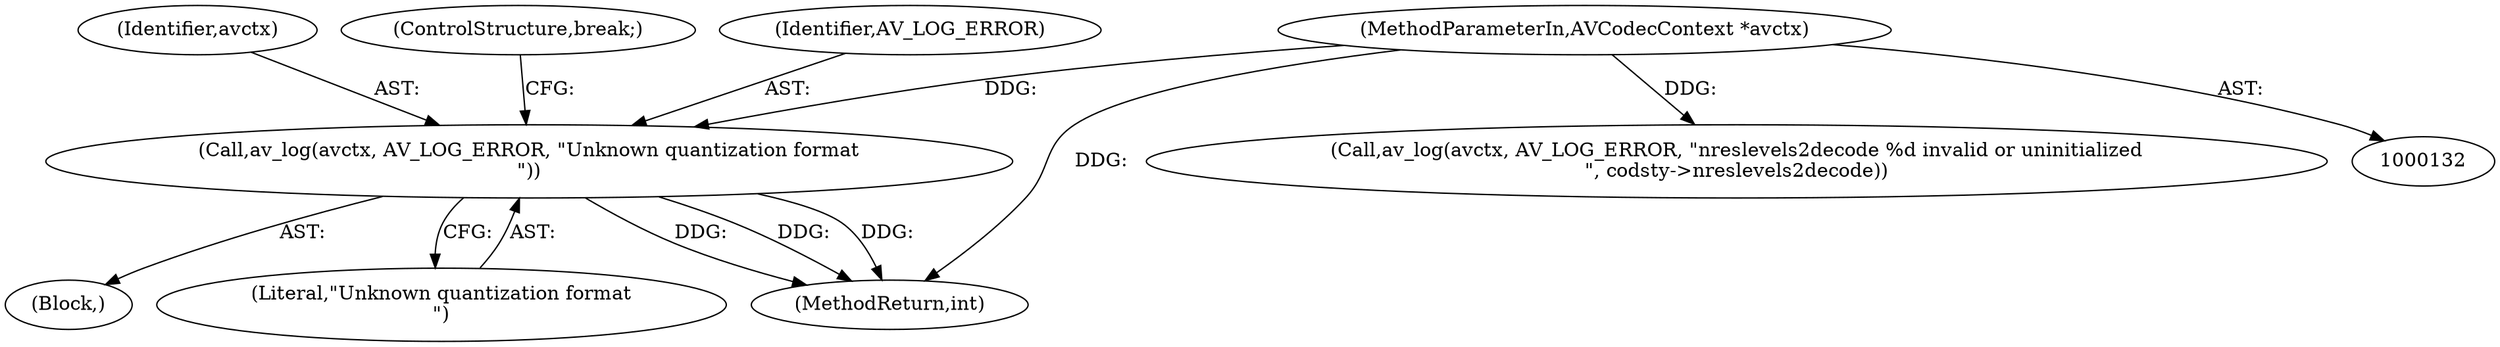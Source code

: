 digraph "0_FFmpeg_912ce9dd2080c5837285a471d750fa311e09b555_0@pointer" {
"1000635" [label="(Call,av_log(avctx, AV_LOG_ERROR, \"Unknown quantization format\n\"))"];
"1000139" [label="(MethodParameterIn,AVCodecContext *avctx)"];
"1000636" [label="(Identifier,avctx)"];
"1000639" [label="(ControlStructure,break;)"];
"1000160" [label="(Call,av_log(avctx, AV_LOG_ERROR, \"nreslevels2decode %d invalid or uninitialized\n\", codsty->nreslevels2decode))"];
"1000637" [label="(Identifier,AV_LOG_ERROR)"];
"1000548" [label="(Block,)"];
"1000638" [label="(Literal,\"Unknown quantization format\n\")"];
"1001573" [label="(MethodReturn,int)"];
"1000635" [label="(Call,av_log(avctx, AV_LOG_ERROR, \"Unknown quantization format\n\"))"];
"1000139" [label="(MethodParameterIn,AVCodecContext *avctx)"];
"1000635" -> "1000548"  [label="AST: "];
"1000635" -> "1000638"  [label="CFG: "];
"1000636" -> "1000635"  [label="AST: "];
"1000637" -> "1000635"  [label="AST: "];
"1000638" -> "1000635"  [label="AST: "];
"1000639" -> "1000635"  [label="CFG: "];
"1000635" -> "1001573"  [label="DDG: "];
"1000635" -> "1001573"  [label="DDG: "];
"1000635" -> "1001573"  [label="DDG: "];
"1000139" -> "1000635"  [label="DDG: "];
"1000139" -> "1000132"  [label="AST: "];
"1000139" -> "1001573"  [label="DDG: "];
"1000139" -> "1000160"  [label="DDG: "];
}
